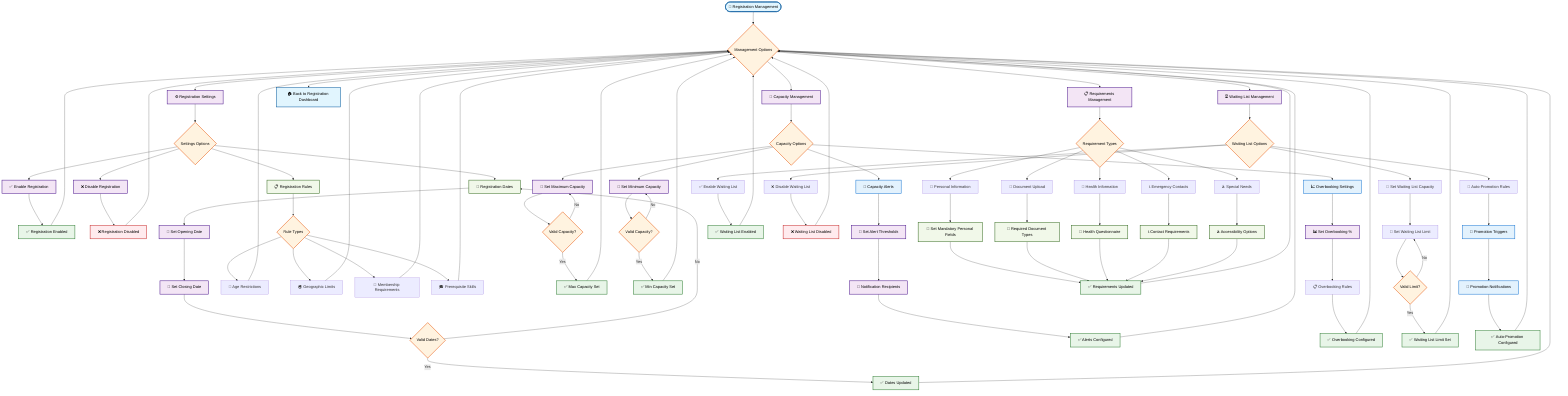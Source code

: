 flowchart TD
    %% Registration Management - Settings & Configuration
    
    Start([📝 Registration Management]) --> ManagementOptions{Management Options}
    
    %% Main management options
    ManagementOptions --> RegistrationSettings[⚙️ Registration Settings]
    ManagementOptions --> CapacityManagement[👥 Capacity Management]
    ManagementOptions --> RequirementsManagement[📋 Requirements Management]
    ManagementOptions --> WaitingListManagement[⏳ Waiting List Management]
    
    %% Registration Settings
    RegistrationSettings --> SettingsOptions{Settings Options}
    SettingsOptions --> EnableRegistration[✅ Enable Registration]
    SettingsOptions --> DisableRegistration[❌ Disable Registration]
    SettingsOptions --> RegistrationDates[📅 Registration Dates]
    SettingsOptions --> RegistrationRules[📋 Registration Rules]
    
    EnableRegistration --> RegistrationEnabled[✅ Registration Enabled]
    DisableRegistration --> RegistrationDisabled[❌ Registration Disabled]
    
    RegistrationDates --> SetOpenDate[📅 Set Opening Date]
    SetOpenDate --> SetCloseDate[📅 Set Closing Date]
    SetCloseDate --> ValidateDates{Valid Dates?}
    ValidateDates -->|No| RegistrationDates
    ValidateDates -->|Yes| DatesUpdated[✅ Dates Updated]
    
    RegistrationRules --> RuleTypes{Rule Types}
    RuleTypes --> AgeRestrictions[👶 Age Restrictions]
    RuleTypes --> GeographicLimits[🌍 Geographic Limits]
    RuleTypes --> MembershipRequirements[👤 Membership Requirements]
    RuleTypes --> PrerequisiteSkills[🎓 Prerequisite Skills]
    
    %% Capacity Management
    CapacityManagement --> CapacityOptions{Capacity Options}
    CapacityOptions --> SetMaxCapacity[🔢 Set Maximum Capacity]
    CapacityOptions --> SetMinCapacity[🔢 Set Minimum Capacity]
    CapacityOptions --> CapacityAlerts[🔔 Capacity Alerts]
    CapacityOptions --> OverbookingSettings[📈 Overbooking Settings]
    
    SetMaxCapacity --> ValidateMaxCapacity{Valid Capacity?}
    ValidateMaxCapacity -->|No| SetMaxCapacity
    ValidateMaxCapacity -->|Yes| MaxCapacitySet[✅ Max Capacity Set]
    
    SetMinCapacity --> ValidateMinCapacity{Valid Capacity?}
    ValidateMinCapacity -->|No| SetMinCapacity
    ValidateMinCapacity -->|Yes| MinCapacitySet[✅ Min Capacity Set]
    
    CapacityAlerts --> AlertThresholds[🔔 Set Alert Thresholds]
    AlertThresholds --> NotificationRecipients[👥 Notification Recipients]
    NotificationRecipients --> AlertsConfigured[✅ Alerts Configured]
    
    OverbookingSettings --> OverbookingPercentage[📊 Set Overbooking %]
    OverbookingPercentage --> OverbookingRules[📋 Overbooking Rules]
    OverbookingRules --> OverbookingConfigured[✅ Overbooking Configured]
    
    %% Requirements Management
    RequirementsManagement --> RequirementTypes{Requirement Types}
    RequirementTypes --> PersonalInfo[👤 Personal Information]
    RequirementTypes --> DocumentUpload[📄 Document Upload]
    RequirementTypes --> HealthInfo[🏥 Health Information]
    RequirementTypes --> EmergencyContacts[📞 Emergency Contacts]
    RequirementTypes --> SpecialNeeds[♿ Special Needs]
    
    PersonalInfo --> MandatoryPersonalFields[📝 Set Mandatory Personal Fields]
    DocumentUpload --> DocumentTypes[📄 Required Document Types]
    HealthInfo --> HealthQuestions[🏥 Health Questionnaire]
    EmergencyContacts --> ContactRequirements[📞 Contact Requirements]
    SpecialNeeds --> AccessibilityOptions[♿ Accessibility Options]
    
    MandatoryPersonalFields --> RequirementsUpdated[✅ Requirements Updated]
    DocumentTypes --> RequirementsUpdated
    HealthQuestions --> RequirementsUpdated
    ContactRequirements --> RequirementsUpdated
    AccessibilityOptions --> RequirementsUpdated
    
    %% Waiting List Management
    WaitingListManagement --> WaitingListOptions{Waiting List Options}
    WaitingListOptions --> EnableWaitingList[✅ Enable Waiting List]
    WaitingListOptions --> DisableWaitingList[❌ Disable Waiting List]
    WaitingListOptions --> WaitingListCapacity[🔢 Set Waiting List Capacity]
    WaitingListOptions --> AutoPromotionRules[🔄 Auto-Promotion Rules]
    
    EnableWaitingList --> WaitingListEnabled[✅ Waiting List Enabled]
    DisableWaitingList --> WaitingListDisabled[❌ Waiting List Disabled]
    
    WaitingListCapacity --> SetWaitingListLimit[🔢 Set Waiting List Limit]
    SetWaitingListLimit --> ValidateWaitingListLimit{Valid Limit?}
    ValidateWaitingListLimit -->|No| SetWaitingListLimit
    ValidateWaitingListLimit -->|Yes| WaitingListLimitSet[✅ Waiting List Limit Set]
    
    AutoPromotionRules --> PromotionTriggers[🎯 Promotion Triggers]
    PromotionTriggers --> PromotionNotifications[📧 Promotion Notifications]
    PromotionNotifications --> AutoPromotionConfigured[✅ Auto-Promotion Configured]
    
    %% Return paths
    RegistrationEnabled --> ManagementOptions
    RegistrationDisabled --> ManagementOptions
    DatesUpdated --> ManagementOptions
    AgeRestrictions --> ManagementOptions
    GeographicLimits --> ManagementOptions
    MembershipRequirements --> ManagementOptions
    PrerequisiteSkills --> ManagementOptions
    MaxCapacitySet --> ManagementOptions
    MinCapacitySet --> ManagementOptions
    AlertsConfigured --> ManagementOptions
    OverbookingConfigured --> ManagementOptions
    RequirementsUpdated --> ManagementOptions
    WaitingListEnabled --> ManagementOptions
    WaitingListDisabled --> ManagementOptions
    WaitingListLimitSet --> ManagementOptions
    AutoPromotionConfigured --> ManagementOptions
    
    %% Back to dashboard
    ManagementOptions --> Dashboard[🏠 Back to Registration Dashboard]
    
    %% Styling
    classDef startEnd fill:#e1f5fe,stroke:#01579b,stroke-width:2px,color:#000
    classDef process fill:#f3e5f5,stroke:#4a148c,stroke-width:2px,color:#000
    classDef decision fill:#fff3e0,stroke:#e65100,stroke-width:2px,color:#000
    classDef success fill:#e8f5e8,stroke:#2e7d32,stroke-width:2px,color:#000
    classDef error fill:#ffebee,stroke:#c62828,stroke-width:2px,color:#000
    classDef settings fill:#f1f8e9,stroke:#33691e,stroke-width:2px,color:#000
    classDef capacity fill:#e3f2fd,stroke:#1976d2,stroke-width:2px,color:#000
    
    class Start,Dashboard startEnd
    class RegistrationSettings,CapacityManagement,RequirementsManagement,WaitingListManagement,EnableRegistration,DisableRegistration,SetOpenDate,SetCloseDate,SetMaxCapacity,SetMinCapacity,AlertThresholds,NotificationRecipients,OverbookingPercentage process
    class ManagementOptions,SettingsOptions,ValidateDates,RuleTypes,CapacityOptions,ValidateMaxCapacity,ValidateMinCapacity,RequirementTypes,WaitingListOptions,ValidateWaitingListLimit decision
    class RegistrationEnabled,DatesUpdated,MaxCapacitySet,MinCapacitySet,AlertsConfigured,OverbookingConfigured,RequirementsUpdated,WaitingListEnabled,WaitingListLimitSet,AutoPromotionConfigured success
    class RegistrationDisabled,WaitingListDisabled error
    class RegistrationDates,RegistrationRules,MandatoryPersonalFields,DocumentTypes,HealthQuestions,ContactRequirements,AccessibilityOptions settings
    class CapacityAlerts,OverbookingSettings,PromotionTriggers,PromotionNotifications capacity